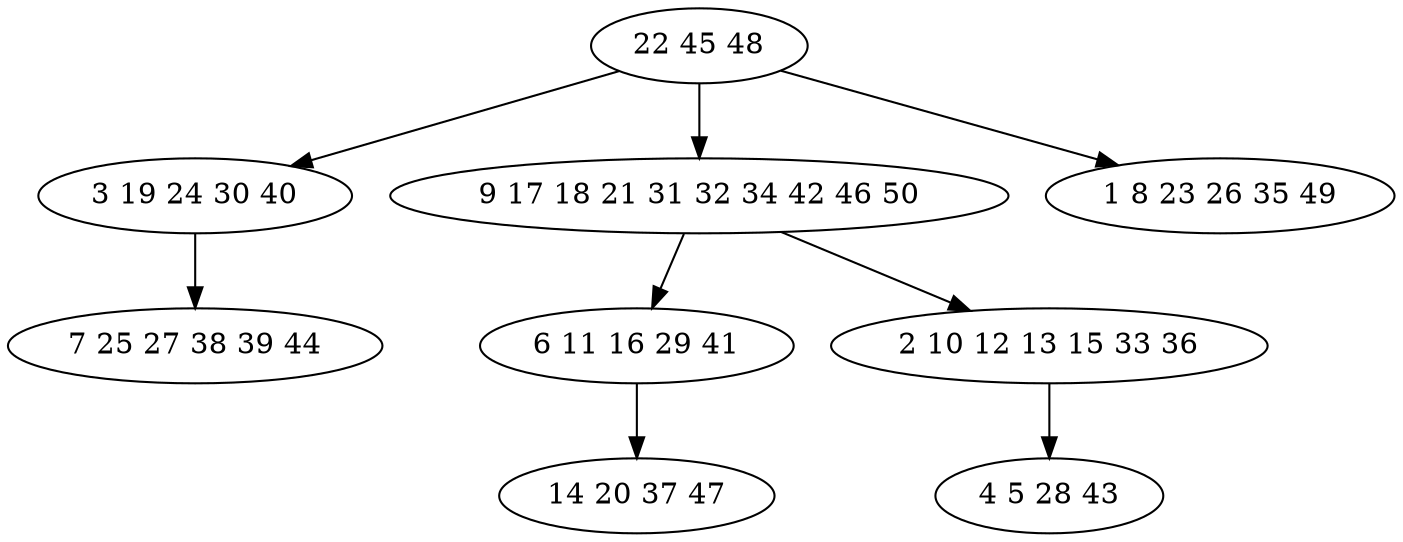 digraph true_tree {
	"0" -> "1"
	"0" -> "2"
	"1" -> "3"
	"2" -> "4"
	"0" -> "5"
	"4" -> "6"
	"2" -> "7"
	"7" -> "8"
	"0" [label="22 45 48"];
	"1" [label="3 19 24 30 40"];
	"2" [label="9 17 18 21 31 32 34 42 46 50"];
	"3" [label="7 25 27 38 39 44"];
	"4" [label="6 11 16 29 41"];
	"5" [label="1 8 23 26 35 49"];
	"6" [label="14 20 37 47"];
	"7" [label="2 10 12 13 15 33 36"];
	"8" [label="4 5 28 43"];
}
